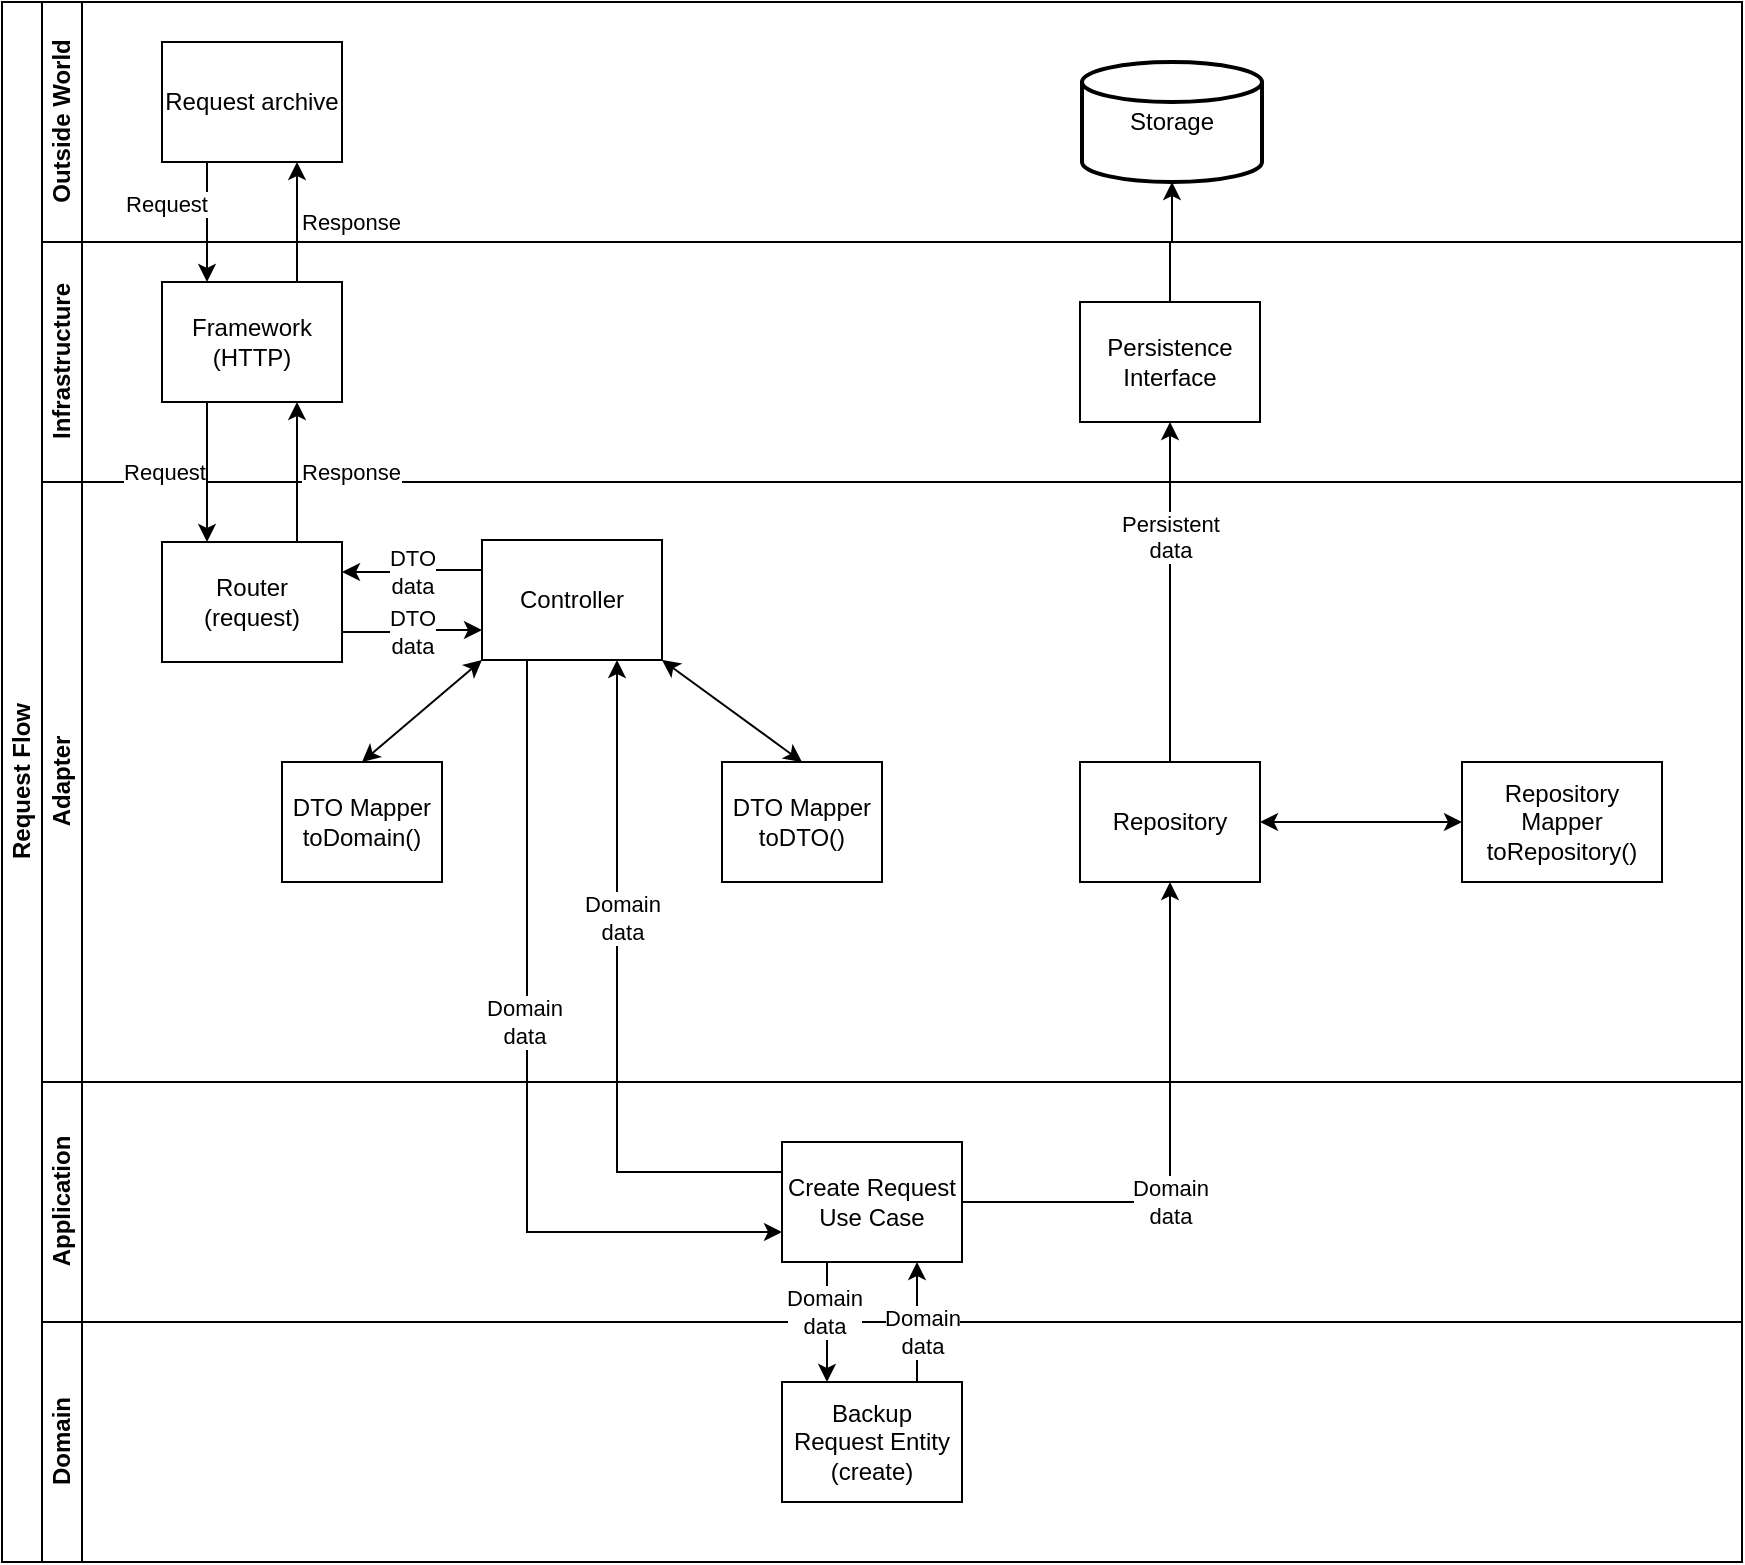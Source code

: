<mxfile version="17.4.0" type="device"><diagram id="prtHgNgQTEPvFCAcTncT" name="Page-1"><mxGraphModel dx="1422" dy="777" grid="1" gridSize="10" guides="1" tooltips="1" connect="1" arrows="1" fold="1" page="1" pageScale="1" pageWidth="1100" pageHeight="850" math="0" shadow="0"><root><mxCell id="0"/><mxCell id="1" parent="0"/><mxCell id="dNxyNK7c78bLwvsdeMH5-19" value="Request Flow" style="swimlane;html=1;childLayout=stackLayout;resizeParent=1;resizeParentMax=0;horizontal=0;startSize=20;horizontalStack=0;" parent="1" vertex="1"><mxGeometry x="40" y="60" width="870" height="780" as="geometry"><mxRectangle x="120" y="120" width="30" height="50" as="alternateBounds"/></mxGeometry></mxCell><mxCell id="dNxyNK7c78bLwvsdeMH5-35" style="edgeStyle=orthogonalEdgeStyle;rounded=0;orthogonalLoop=1;jettySize=auto;html=1;endArrow=classic;endFill=1;" parent="dNxyNK7c78bLwvsdeMH5-19" edge="1"><mxGeometry relative="1" as="geometry"><mxPoint x="300" y="440" as="sourcePoint"/></mxGeometry></mxCell><mxCell id="dNxyNK7c78bLwvsdeMH5-20" value="Outside World" style="swimlane;html=1;startSize=20;horizontal=0;" parent="dNxyNK7c78bLwvsdeMH5-19" vertex="1"><mxGeometry x="20" width="850" height="120" as="geometry"/></mxCell><mxCell id="D8IGGkl77hXEouPmNarp-14" value="Request archive" style="rounded=0;whiteSpace=wrap;html=1;" parent="dNxyNK7c78bLwvsdeMH5-20" vertex="1"><mxGeometry x="60" y="20" width="90" height="60" as="geometry"/></mxCell><mxCell id="D8IGGkl77hXEouPmNarp-56" value="&lt;div&gt;Storage&lt;/div&gt;" style="strokeWidth=2;html=1;shape=mxgraph.flowchart.database;whiteSpace=wrap;" parent="dNxyNK7c78bLwvsdeMH5-20" vertex="1"><mxGeometry x="520" y="30" width="90" height="60" as="geometry"/></mxCell><mxCell id="D8IGGkl77hXEouPmNarp-1" value="Infrastructure" style="swimlane;html=1;startSize=20;horizontal=0;" parent="dNxyNK7c78bLwvsdeMH5-19" vertex="1"><mxGeometry x="20" y="120" width="850" height="120" as="geometry"/></mxCell><mxCell id="D8IGGkl77hXEouPmNarp-15" value="&lt;div&gt;Framework&lt;/div&gt;&lt;div&gt;(HTTP)&lt;br&gt;&lt;/div&gt;" style="rounded=0;whiteSpace=wrap;html=1;" parent="D8IGGkl77hXEouPmNarp-1" vertex="1"><mxGeometry x="60" y="20" width="90" height="60" as="geometry"/></mxCell><mxCell id="D8IGGkl77hXEouPmNarp-28" value="&lt;div&gt;Persistence&lt;/div&gt;&lt;div&gt;Interface&lt;br&gt;&lt;/div&gt;" style="rounded=0;whiteSpace=wrap;html=1;" parent="D8IGGkl77hXEouPmNarp-1" vertex="1"><mxGeometry x="519" y="30" width="90" height="60" as="geometry"/></mxCell><mxCell id="D8IGGkl77hXEouPmNarp-9" value="Adapter" style="swimlane;html=1;startSize=20;horizontal=0;" parent="dNxyNK7c78bLwvsdeMH5-19" vertex="1"><mxGeometry x="20" y="240" width="850" height="300" as="geometry"/></mxCell><mxCell id="D8IGGkl77hXEouPmNarp-17" value="Controller" style="rounded=0;whiteSpace=wrap;html=1;" parent="D8IGGkl77hXEouPmNarp-9" vertex="1"><mxGeometry x="220" y="29" width="90" height="60" as="geometry"/></mxCell><mxCell id="D8IGGkl77hXEouPmNarp-22" value="&lt;div&gt;DTO Mapper&lt;/div&gt;&lt;div&gt;toDomain()&lt;br&gt;&lt;/div&gt;" style="rounded=0;whiteSpace=wrap;html=1;" parent="D8IGGkl77hXEouPmNarp-9" vertex="1"><mxGeometry x="120" y="140" width="80" height="60" as="geometry"/></mxCell><mxCell id="D8IGGkl77hXEouPmNarp-23" value="" style="endArrow=classic;startArrow=classic;html=1;rounded=0;entryX=0.5;entryY=0;entryDx=0;entryDy=0;exitX=0;exitY=1;exitDx=0;exitDy=0;" parent="D8IGGkl77hXEouPmNarp-9" source="D8IGGkl77hXEouPmNarp-17" target="D8IGGkl77hXEouPmNarp-22" edge="1"><mxGeometry width="50" height="50" relative="1" as="geometry"><mxPoint x="180" y="160" as="sourcePoint"/><mxPoint x="230" y="110" as="targetPoint"/></mxGeometry></mxCell><mxCell id="D8IGGkl77hXEouPmNarp-16" value="&lt;div&gt;Router&lt;/div&gt;&lt;div&gt;(request)&lt;br&gt;&lt;/div&gt;" style="rounded=0;whiteSpace=wrap;html=1;" parent="D8IGGkl77hXEouPmNarp-9" vertex="1"><mxGeometry x="60" y="30" width="90" height="60" as="geometry"/></mxCell><mxCell id="D8IGGkl77hXEouPmNarp-20" value="&lt;div&gt;DTO&lt;/div&gt;&lt;div&gt;data&lt;br&gt;&lt;/div&gt;" style="edgeStyle=orthogonalEdgeStyle;rounded=0;orthogonalLoop=1;jettySize=auto;html=1;exitX=1;exitY=0.75;exitDx=0;exitDy=0;entryX=0;entryY=0.75;entryDx=0;entryDy=0;startArrow=none;startFill=0;" parent="D8IGGkl77hXEouPmNarp-9" source="D8IGGkl77hXEouPmNarp-16" target="D8IGGkl77hXEouPmNarp-17" edge="1"><mxGeometry relative="1" as="geometry"/></mxCell><mxCell id="D8IGGkl77hXEouPmNarp-27" value="Repository" style="rounded=0;whiteSpace=wrap;html=1;" parent="D8IGGkl77hXEouPmNarp-9" vertex="1"><mxGeometry x="519" y="140" width="90" height="60" as="geometry"/></mxCell><mxCell id="D8IGGkl77hXEouPmNarp-42" value="&lt;div&gt;Repository&lt;/div&gt;&lt;div&gt;Mapper&lt;/div&gt;&lt;div&gt;toRepository()&lt;br&gt;&lt;/div&gt;" style="rounded=0;whiteSpace=wrap;html=1;" parent="D8IGGkl77hXEouPmNarp-9" vertex="1"><mxGeometry x="710" y="140" width="100" height="60" as="geometry"/></mxCell><mxCell id="D8IGGkl77hXEouPmNarp-43" value="" style="endArrow=classic;startArrow=classic;html=1;rounded=0;entryX=1;entryY=0.5;entryDx=0;entryDy=0;exitX=0;exitY=0.5;exitDx=0;exitDy=0;" parent="D8IGGkl77hXEouPmNarp-9" source="D8IGGkl77hXEouPmNarp-42" target="D8IGGkl77hXEouPmNarp-27" edge="1"><mxGeometry width="50" height="50" relative="1" as="geometry"><mxPoint x="777.5" y="60.0" as="sourcePoint"/><mxPoint x="670" y="111" as="targetPoint"/></mxGeometry></mxCell><mxCell id="D8IGGkl77hXEouPmNarp-46" value="&lt;div&gt;DTO&lt;/div&gt;&lt;div&gt;data&lt;br&gt;&lt;/div&gt;" style="edgeStyle=orthogonalEdgeStyle;rounded=0;orthogonalLoop=1;jettySize=auto;html=1;exitX=0;exitY=0.25;exitDx=0;exitDy=0;entryX=1;entryY=0.25;entryDx=0;entryDy=0;startArrow=none;startFill=0;" parent="D8IGGkl77hXEouPmNarp-9" source="D8IGGkl77hXEouPmNarp-17" target="D8IGGkl77hXEouPmNarp-16" edge="1"><mxGeometry relative="1" as="geometry"><mxPoint x="160" y="70.0" as="sourcePoint"/><mxPoint x="230" y="69" as="targetPoint"/></mxGeometry></mxCell><mxCell id="D8IGGkl77hXEouPmNarp-54" value="&lt;div&gt;DTO Mapper&lt;/div&gt;&lt;div&gt;toDTO()&lt;br&gt;&lt;/div&gt;" style="rounded=0;whiteSpace=wrap;html=1;" parent="D8IGGkl77hXEouPmNarp-9" vertex="1"><mxGeometry x="340" y="140" width="80" height="60" as="geometry"/></mxCell><mxCell id="D8IGGkl77hXEouPmNarp-55" value="" style="endArrow=classic;startArrow=classic;html=1;rounded=0;entryX=0.5;entryY=0;entryDx=0;entryDy=0;exitX=1;exitY=1;exitDx=0;exitDy=0;" parent="D8IGGkl77hXEouPmNarp-9" source="D8IGGkl77hXEouPmNarp-17" target="D8IGGkl77hXEouPmNarp-54" edge="1"><mxGeometry width="50" height="50" relative="1" as="geometry"><mxPoint x="230" y="99" as="sourcePoint"/><mxPoint x="170" y="150.0" as="targetPoint"/></mxGeometry></mxCell><mxCell id="D8IGGkl77hXEouPmNarp-5" value="Application" style="swimlane;html=1;startSize=20;horizontal=0;" parent="dNxyNK7c78bLwvsdeMH5-19" vertex="1"><mxGeometry x="20" y="540" width="850" height="120" as="geometry"/></mxCell><mxCell id="D8IGGkl77hXEouPmNarp-6" value="" style="edgeStyle=orthogonalEdgeStyle;rounded=0;orthogonalLoop=1;jettySize=auto;html=1;endArrow=classic;endFill=1;" parent="D8IGGkl77hXEouPmNarp-5" edge="1"><mxGeometry relative="1" as="geometry"><mxPoint x="320" y="50" as="sourcePoint"/></mxGeometry></mxCell><mxCell id="D8IGGkl77hXEouPmNarp-26" value="&lt;div&gt;Create Request&lt;/div&gt;&lt;div&gt;Use Case&lt;/div&gt;" style="rounded=0;whiteSpace=wrap;html=1;" parent="D8IGGkl77hXEouPmNarp-5" vertex="1"><mxGeometry x="370" y="30" width="90" height="60" as="geometry"/></mxCell><mxCell id="dNxyNK7c78bLwvsdeMH5-22" value="Domain" style="swimlane;html=1;startSize=20;horizontal=0;" parent="dNxyNK7c78bLwvsdeMH5-19" vertex="1"><mxGeometry x="20" y="660" width="850" height="120" as="geometry"/></mxCell><mxCell id="dNxyNK7c78bLwvsdeMH5-37" value="" style="edgeStyle=orthogonalEdgeStyle;rounded=0;orthogonalLoop=1;jettySize=auto;html=1;endArrow=classic;endFill=1;" parent="dNxyNK7c78bLwvsdeMH5-22" edge="1"><mxGeometry relative="1" as="geometry"><mxPoint x="320" y="50" as="sourcePoint"/></mxGeometry></mxCell><mxCell id="D8IGGkl77hXEouPmNarp-33" value="&lt;div&gt;Backup Request Entity&lt;/div&gt;&lt;div&gt;(create)&lt;br&gt;&lt;/div&gt;" style="rounded=0;whiteSpace=wrap;html=1;" parent="dNxyNK7c78bLwvsdeMH5-22" vertex="1"><mxGeometry x="370" y="30" width="90" height="60" as="geometry"/></mxCell><mxCell id="D8IGGkl77hXEouPmNarp-18" value="" style="endArrow=classic;html=1;rounded=0;entryX=0.25;entryY=0;entryDx=0;entryDy=0;exitX=0.25;exitY=1;exitDx=0;exitDy=0;" parent="dNxyNK7c78bLwvsdeMH5-19" source="D8IGGkl77hXEouPmNarp-14" target="D8IGGkl77hXEouPmNarp-15" edge="1"><mxGeometry width="50" height="50" relative="1" as="geometry"><mxPoint x="200" y="400" as="sourcePoint"/><mxPoint x="250" y="350" as="targetPoint"/></mxGeometry></mxCell><mxCell id="D8IGGkl77hXEouPmNarp-52" value="&lt;div align=&quot;right&quot;&gt;Request&lt;/div&gt;" style="edgeLabel;html=1;align=right;verticalAlign=middle;resizable=0;points=[];" parent="D8IGGkl77hXEouPmNarp-18" vertex="1" connectable="0"><mxGeometry x="-0.303" y="1" relative="1" as="geometry"><mxPoint as="offset"/></mxGeometry></mxCell><mxCell id="D8IGGkl77hXEouPmNarp-19" value="Request" style="edgeStyle=orthogonalEdgeStyle;rounded=0;orthogonalLoop=1;jettySize=auto;html=1;exitX=0.25;exitY=1;exitDx=0;exitDy=0;entryX=0.25;entryY=0;entryDx=0;entryDy=0;startArrow=none;startFill=0;align=right;" parent="dNxyNK7c78bLwvsdeMH5-19" source="D8IGGkl77hXEouPmNarp-15" target="D8IGGkl77hXEouPmNarp-16" edge="1"><mxGeometry relative="1" as="geometry"/></mxCell><mxCell id="D8IGGkl77hXEouPmNarp-29" value="" style="endArrow=classic;html=1;rounded=0;entryX=0.5;entryY=1;entryDx=0;entryDy=0;exitX=0.5;exitY=0;exitDx=0;exitDy=0;" parent="dNxyNK7c78bLwvsdeMH5-19" source="D8IGGkl77hXEouPmNarp-27" target="D8IGGkl77hXEouPmNarp-28" edge="1"><mxGeometry width="50" height="50" relative="1" as="geometry"><mxPoint x="200" y="400" as="sourcePoint"/><mxPoint x="250" y="350" as="targetPoint"/></mxGeometry></mxCell><mxCell id="D8IGGkl77hXEouPmNarp-37" value="&lt;div&gt;Persistent&lt;/div&gt;&lt;div&gt;data&lt;br&gt;&lt;/div&gt;" style="edgeLabel;html=1;align=center;verticalAlign=top;resizable=0;points=[];" parent="D8IGGkl77hXEouPmNarp-29" vertex="1" connectable="0"><mxGeometry x="0.556" relative="1" as="geometry"><mxPoint as="offset"/></mxGeometry></mxCell><mxCell id="D8IGGkl77hXEouPmNarp-31" style="edgeStyle=orthogonalEdgeStyle;rounded=0;orthogonalLoop=1;jettySize=auto;html=1;exitX=0.25;exitY=1;exitDx=0;exitDy=0;entryX=0;entryY=0.75;entryDx=0;entryDy=0;startArrow=none;startFill=0;" parent="dNxyNK7c78bLwvsdeMH5-19" source="D8IGGkl77hXEouPmNarp-17" target="D8IGGkl77hXEouPmNarp-26" edge="1"><mxGeometry relative="1" as="geometry"/></mxCell><mxCell id="D8IGGkl77hXEouPmNarp-32" value="&lt;div&gt;Domain &lt;br&gt;&lt;/div&gt;&lt;div&gt;data&lt;/div&gt;" style="edgeLabel;html=1;align=center;verticalAlign=middle;resizable=0;points=[];" parent="D8IGGkl77hXEouPmNarp-31" vertex="1" connectable="0"><mxGeometry x="0.237" y="-2" relative="1" as="geometry"><mxPoint y="-75" as="offset"/></mxGeometry></mxCell><mxCell id="D8IGGkl77hXEouPmNarp-35" style="edgeStyle=orthogonalEdgeStyle;rounded=0;orthogonalLoop=1;jettySize=auto;html=1;exitX=0.25;exitY=1;exitDx=0;exitDy=0;entryX=0.25;entryY=0;entryDx=0;entryDy=0;startArrow=none;startFill=0;" parent="dNxyNK7c78bLwvsdeMH5-19" source="D8IGGkl77hXEouPmNarp-26" target="D8IGGkl77hXEouPmNarp-33" edge="1"><mxGeometry relative="1" as="geometry"/></mxCell><mxCell id="D8IGGkl77hXEouPmNarp-40" value="&lt;div&gt;Domain&lt;/div&gt;&lt;div&gt;data&lt;br&gt;&lt;/div&gt;" style="edgeLabel;html=1;align=center;verticalAlign=middle;resizable=0;points=[];" parent="D8IGGkl77hXEouPmNarp-35" vertex="1" connectable="0"><mxGeometry x="-0.175" y="-2" relative="1" as="geometry"><mxPoint as="offset"/></mxGeometry></mxCell><mxCell id="D8IGGkl77hXEouPmNarp-38" style="edgeStyle=orthogonalEdgeStyle;rounded=0;orthogonalLoop=1;jettySize=auto;html=1;exitX=1;exitY=0.5;exitDx=0;exitDy=0;entryX=0.5;entryY=1;entryDx=0;entryDy=0;startArrow=none;startFill=0;" parent="dNxyNK7c78bLwvsdeMH5-19" source="D8IGGkl77hXEouPmNarp-26" target="D8IGGkl77hXEouPmNarp-27" edge="1"><mxGeometry relative="1" as="geometry"/></mxCell><mxCell id="D8IGGkl77hXEouPmNarp-39" value="&lt;div&gt;Domain&lt;/div&gt;&lt;div&gt;data&lt;/div&gt;" style="edgeLabel;html=1;align=center;verticalAlign=middle;resizable=0;points=[];" parent="D8IGGkl77hXEouPmNarp-38" vertex="1" connectable="0"><mxGeometry x="-0.208" relative="1" as="geometry"><mxPoint as="offset"/></mxGeometry></mxCell><mxCell id="D8IGGkl77hXEouPmNarp-47" style="edgeStyle=orthogonalEdgeStyle;rounded=0;orthogonalLoop=1;jettySize=auto;html=1;entryX=0.75;entryY=1;entryDx=0;entryDy=0;startArrow=none;startFill=0;exitX=0;exitY=0.25;exitDx=0;exitDy=0;" parent="dNxyNK7c78bLwvsdeMH5-19" source="D8IGGkl77hXEouPmNarp-26" target="D8IGGkl77hXEouPmNarp-17" edge="1"><mxGeometry relative="1" as="geometry"><mxPoint x="460" y="410" as="sourcePoint"/><mxPoint x="400" y="610" as="targetPoint"/></mxGeometry></mxCell><mxCell id="D8IGGkl77hXEouPmNarp-48" value="&lt;div&gt;Domain&lt;/div&gt;&lt;div&gt;data&lt;br&gt;&lt;/div&gt;" style="edgeLabel;html=1;align=center;verticalAlign=middle;resizable=0;points=[];" parent="D8IGGkl77hXEouPmNarp-47" vertex="1" connectable="0"><mxGeometry x="0.237" y="-2" relative="1" as="geometry"><mxPoint as="offset"/></mxGeometry></mxCell><mxCell id="D8IGGkl77hXEouPmNarp-49" style="edgeStyle=orthogonalEdgeStyle;rounded=0;orthogonalLoop=1;jettySize=auto;html=1;exitX=0.75;exitY=0;exitDx=0;exitDy=0;entryX=0.75;entryY=1;entryDx=0;entryDy=0;startArrow=none;startFill=0;" parent="dNxyNK7c78bLwvsdeMH5-19" source="D8IGGkl77hXEouPmNarp-33" target="D8IGGkl77hXEouPmNarp-26" edge="1"><mxGeometry relative="1" as="geometry"><mxPoint x="422.5" y="640" as="sourcePoint"/><mxPoint x="422.5" y="700" as="targetPoint"/></mxGeometry></mxCell><mxCell id="D8IGGkl77hXEouPmNarp-50" value="&lt;div&gt;Domain&lt;/div&gt;&lt;div&gt;data&lt;br&gt;&lt;/div&gt;" style="edgeLabel;html=1;align=center;verticalAlign=middle;resizable=0;points=[];" parent="D8IGGkl77hXEouPmNarp-49" vertex="1" connectable="0"><mxGeometry x="-0.175" y="-2" relative="1" as="geometry"><mxPoint as="offset"/></mxGeometry></mxCell><mxCell id="D8IGGkl77hXEouPmNarp-51" value="&lt;div align=&quot;left&quot;&gt;Response&lt;/div&gt;" style="edgeStyle=orthogonalEdgeStyle;rounded=0;orthogonalLoop=1;jettySize=auto;html=1;exitX=0.75;exitY=0;exitDx=0;exitDy=0;entryX=0.75;entryY=1;entryDx=0;entryDy=0;startArrow=none;startFill=0;align=left;" parent="dNxyNK7c78bLwvsdeMH5-19" source="D8IGGkl77hXEouPmNarp-16" target="D8IGGkl77hXEouPmNarp-15" edge="1"><mxGeometry relative="1" as="geometry"/></mxCell><mxCell id="D8IGGkl77hXEouPmNarp-53" value="&lt;div align=&quot;left&quot;&gt;Response&lt;/div&gt;" style="edgeStyle=orthogonalEdgeStyle;rounded=0;orthogonalLoop=1;jettySize=auto;html=1;exitX=0.75;exitY=0;exitDx=0;exitDy=0;entryX=0.75;entryY=1;entryDx=0;entryDy=0;startArrow=none;startFill=0;align=left;" parent="dNxyNK7c78bLwvsdeMH5-19" source="D8IGGkl77hXEouPmNarp-15" target="D8IGGkl77hXEouPmNarp-14" edge="1"><mxGeometry relative="1" as="geometry"><mxPoint x="157.5" y="280.0" as="sourcePoint"/><mxPoint x="157.5" y="210" as="targetPoint"/></mxGeometry></mxCell><mxCell id="D8IGGkl77hXEouPmNarp-57" style="edgeStyle=orthogonalEdgeStyle;rounded=0;orthogonalLoop=1;jettySize=auto;html=1;exitX=0.5;exitY=0;exitDx=0;exitDy=0;entryX=0.5;entryY=1;entryDx=0;entryDy=0;entryPerimeter=0;startArrow=none;startFill=0;" parent="dNxyNK7c78bLwvsdeMH5-19" source="D8IGGkl77hXEouPmNarp-28" target="D8IGGkl77hXEouPmNarp-56" edge="1"><mxGeometry relative="1" as="geometry"/></mxCell></root></mxGraphModel></diagram></mxfile>